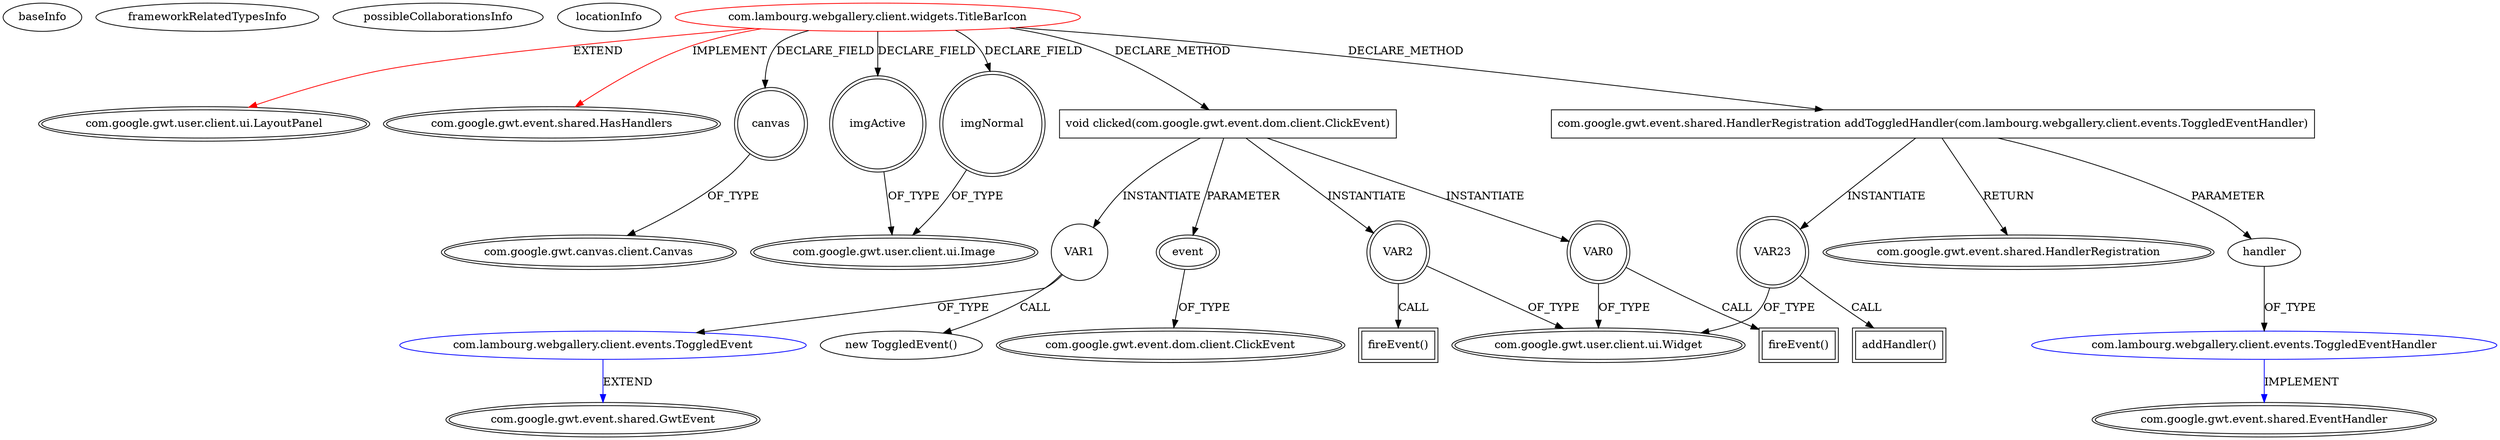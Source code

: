 digraph {
baseInfo[graphId=3588,category="extension_graph",isAnonymous=false,possibleRelation=true]
frameworkRelatedTypesInfo[0="com.google.gwt.user.client.ui.LayoutPanel",1="com.google.gwt.event.shared.HasHandlers"]
possibleCollaborationsInfo[0="3588~CLIENT_METHOD_DECLARATION-PARAMETER_DECLARATION-~com.google.gwt.user.client.ui.LayoutPanel com.google.gwt.event.shared.HasHandlers ~com.google.gwt.event.shared.EventHandler ~false~false",1="3588~CLIENT_METHOD_DECLARATION-INSTANTIATION-~com.google.gwt.user.client.ui.LayoutPanel com.google.gwt.event.shared.HasHandlers ~com.google.gwt.event.shared.GwtEvent ~false~false"]
locationInfo[projectName="lambourg-WebGallery",filePath="/lambourg-WebGallery/WebGallery-master/client/src/com/lambourg/webgallery/client/widgets/TitleBarIcon.java",contextSignature="TitleBarIcon",graphId="3588"]
0[label="com.lambourg.webgallery.client.widgets.TitleBarIcon",vertexType="ROOT_CLIENT_CLASS_DECLARATION",isFrameworkType=false,color=red]
1[label="com.google.gwt.user.client.ui.LayoutPanel",vertexType="FRAMEWORK_CLASS_TYPE",isFrameworkType=true,peripheries=2]
2[label="com.google.gwt.event.shared.HasHandlers",vertexType="FRAMEWORK_INTERFACE_TYPE",isFrameworkType=true,peripheries=2]
3[label="canvas",vertexType="FIELD_DECLARATION",isFrameworkType=true,peripheries=2,shape=circle]
4[label="com.google.gwt.canvas.client.Canvas",vertexType="FRAMEWORK_CLASS_TYPE",isFrameworkType=true,peripheries=2]
5[label="imgActive",vertexType="FIELD_DECLARATION",isFrameworkType=true,peripheries=2,shape=circle]
6[label="com.google.gwt.user.client.ui.Image",vertexType="FRAMEWORK_CLASS_TYPE",isFrameworkType=true,peripheries=2]
7[label="imgNormal",vertexType="FIELD_DECLARATION",isFrameworkType=true,peripheries=2,shape=circle]
11[label="void clicked(com.google.gwt.event.dom.client.ClickEvent)",vertexType="CLIENT_METHOD_DECLARATION",isFrameworkType=false,shape=box]
12[label="event",vertexType="PARAMETER_DECLARATION",isFrameworkType=true,peripheries=2]
13[label="com.google.gwt.event.dom.client.ClickEvent",vertexType="FRAMEWORK_CLASS_TYPE",isFrameworkType=true,peripheries=2]
14[label="VAR0",vertexType="VARIABLE_EXPRESION",isFrameworkType=true,peripheries=2,shape=circle]
16[label="com.google.gwt.user.client.ui.Widget",vertexType="FRAMEWORK_CLASS_TYPE",isFrameworkType=true,peripheries=2]
15[label="fireEvent()",vertexType="INSIDE_CALL",isFrameworkType=true,peripheries=2,shape=box]
18[label="VAR1",vertexType="VARIABLE_EXPRESION",isFrameworkType=false,shape=circle]
19[label="com.lambourg.webgallery.client.events.ToggledEvent",vertexType="REFERENCE_CLIENT_CLASS_DECLARATION",isFrameworkType=false,color=blue]
20[label="com.google.gwt.event.shared.GwtEvent",vertexType="FRAMEWORK_CLASS_TYPE",isFrameworkType=true,peripheries=2]
17[label="new ToggledEvent()",vertexType="CONSTRUCTOR_CALL",isFrameworkType=false]
21[label="VAR2",vertexType="VARIABLE_EXPRESION",isFrameworkType=true,peripheries=2,shape=circle]
22[label="fireEvent()",vertexType="INSIDE_CALL",isFrameworkType=true,peripheries=2,shape=box]
75[label="com.google.gwt.event.shared.HandlerRegistration addToggledHandler(com.lambourg.webgallery.client.events.ToggledEventHandler)",vertexType="CLIENT_METHOD_DECLARATION",isFrameworkType=false,shape=box]
76[label="com.google.gwt.event.shared.HandlerRegistration",vertexType="FRAMEWORK_INTERFACE_TYPE",isFrameworkType=true,peripheries=2]
77[label="handler",vertexType="PARAMETER_DECLARATION",isFrameworkType=false]
78[label="com.lambourg.webgallery.client.events.ToggledEventHandler",vertexType="REFERENCE_CLIENT_CLASS_DECLARATION",isFrameworkType=false,color=blue]
79[label="com.google.gwt.event.shared.EventHandler",vertexType="FRAMEWORK_INTERFACE_TYPE",isFrameworkType=true,peripheries=2]
80[label="VAR23",vertexType="VARIABLE_EXPRESION",isFrameworkType=true,peripheries=2,shape=circle]
81[label="addHandler()",vertexType="INSIDE_CALL",isFrameworkType=true,peripheries=2,shape=box]
0->1[label="EXTEND",color=red]
0->2[label="IMPLEMENT",color=red]
0->3[label="DECLARE_FIELD"]
3->4[label="OF_TYPE"]
0->5[label="DECLARE_FIELD"]
5->6[label="OF_TYPE"]
0->7[label="DECLARE_FIELD"]
7->6[label="OF_TYPE"]
0->11[label="DECLARE_METHOD"]
12->13[label="OF_TYPE"]
11->12[label="PARAMETER"]
11->14[label="INSTANTIATE"]
14->16[label="OF_TYPE"]
14->15[label="CALL"]
11->18[label="INSTANTIATE"]
19->20[label="EXTEND",color=blue]
18->19[label="OF_TYPE"]
18->17[label="CALL"]
11->21[label="INSTANTIATE"]
21->16[label="OF_TYPE"]
21->22[label="CALL"]
0->75[label="DECLARE_METHOD"]
75->76[label="RETURN"]
78->79[label="IMPLEMENT",color=blue]
77->78[label="OF_TYPE"]
75->77[label="PARAMETER"]
75->80[label="INSTANTIATE"]
80->16[label="OF_TYPE"]
80->81[label="CALL"]
}
